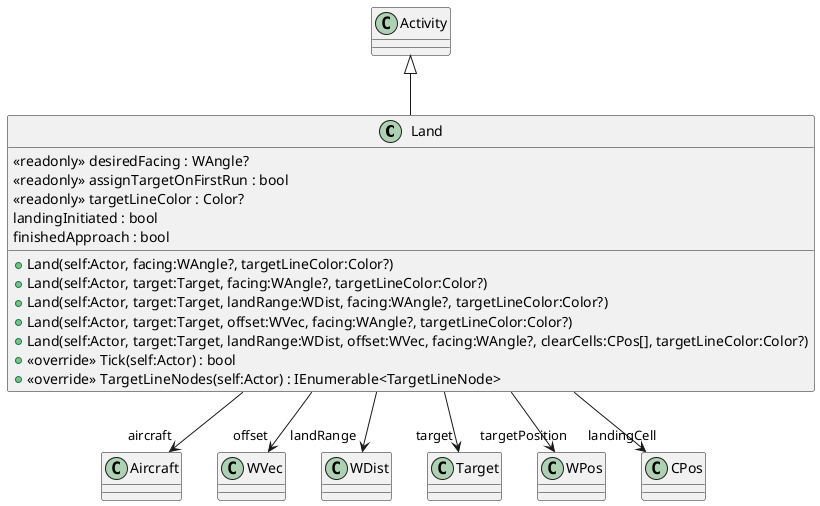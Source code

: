 @startuml
class Land {
    <<readonly>> desiredFacing : WAngle?
    <<readonly>> assignTargetOnFirstRun : bool
    <<readonly>> targetLineColor : Color?
    landingInitiated : bool
    finishedApproach : bool
    + Land(self:Actor, facing:WAngle?, targetLineColor:Color?)
    + Land(self:Actor, target:Target, facing:WAngle?, targetLineColor:Color?)
    + Land(self:Actor, target:Target, landRange:WDist, facing:WAngle?, targetLineColor:Color?)
    + Land(self:Actor, target:Target, offset:WVec, facing:WAngle?, targetLineColor:Color?)
    + Land(self:Actor, target:Target, landRange:WDist, offset:WVec, facing:WAngle?, clearCells:CPos[], targetLineColor:Color?)
    + <<override>> Tick(self:Actor) : bool
    + <<override>> TargetLineNodes(self:Actor) : IEnumerable<TargetLineNode>
}
Activity <|-- Land
Land --> "aircraft" Aircraft
Land --> "offset" WVec
Land --> "landRange" WDist
Land --> "target" Target
Land --> "targetPosition" WPos
Land --> "landingCell" CPos
@enduml
